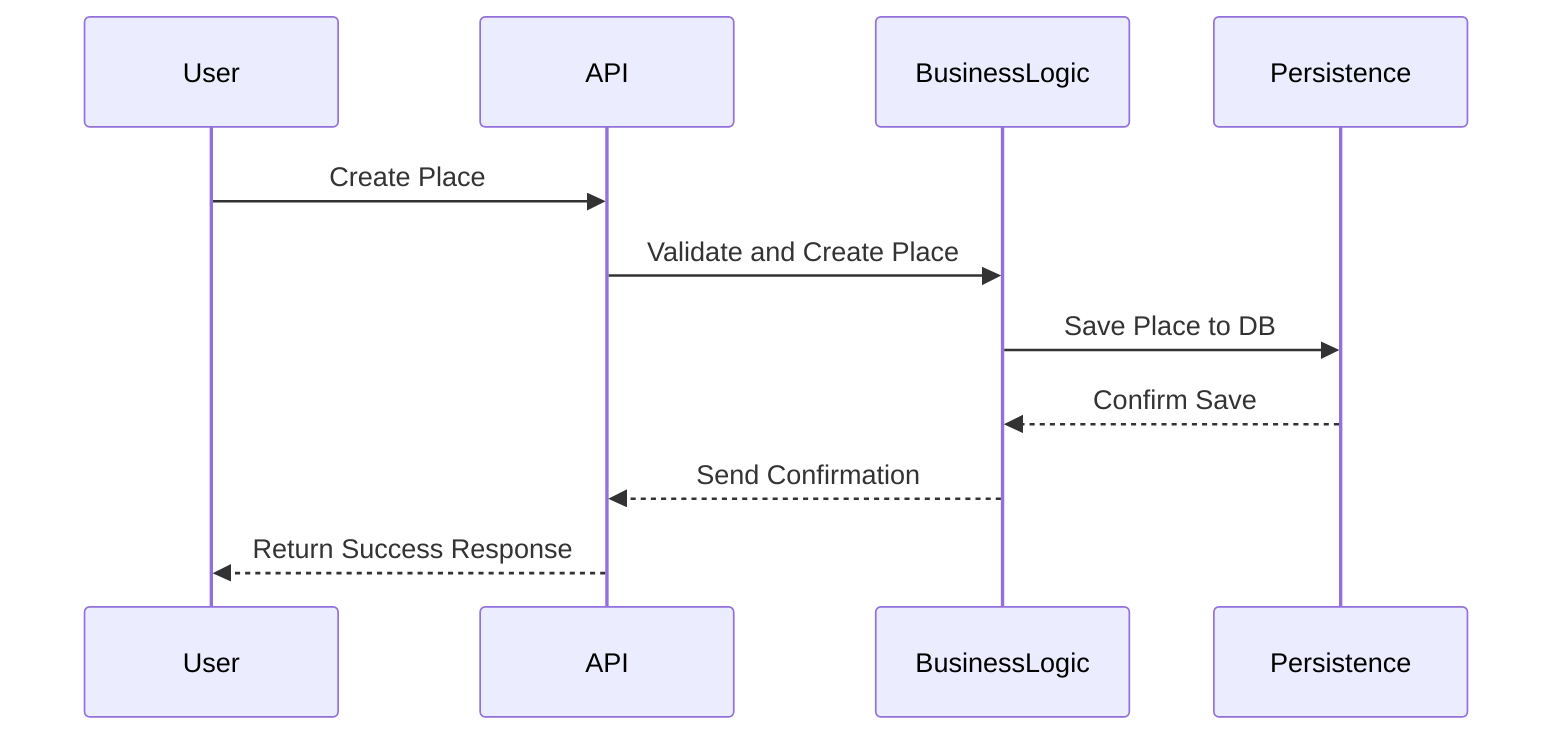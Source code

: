 sequenceDiagram
    participant User
    participant API
    participant BusinessLogic
    participant Persistence

    User->>API: Create Place
    API->>BusinessLogic: Validate and Create Place
    BusinessLogic->>Persistence: Save Place to DB
    Persistence-->>BusinessLogic: Confirm Save
    BusinessLogic-->>API: Send Confirmation
    API-->>User: Return Success Response